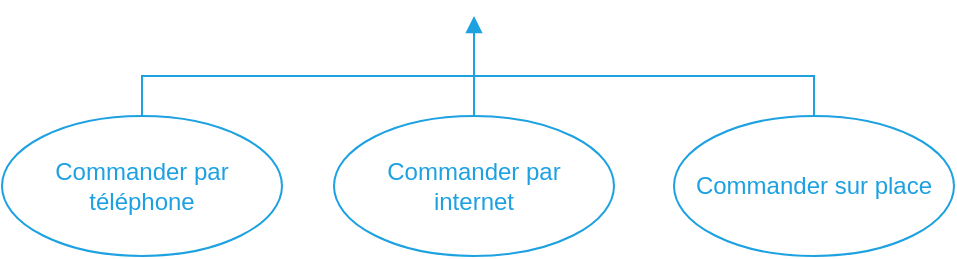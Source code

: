 <mxfile>
    <diagram id="LsrwC2w7uLTu16-7OMP1" name="Page-1">
        <mxGraphModel dx="569" dy="576" grid="1" gridSize="10" guides="1" tooltips="1" connect="1" arrows="1" fold="1" page="1" pageScale="1" pageWidth="827" pageHeight="1169" math="0" shadow="0">
            <root>
                <mxCell id="0"/>
                <mxCell id="1" parent="0"/>
                <mxCell id="2" value="&lt;font color=&quot;#1da1e1&quot;&gt;Commander par téléphone&lt;/font&gt;" style="ellipse;whiteSpace=wrap;html=1;fillColor=none;strokeColor=#1DA1E1;" vertex="1" parent="1">
                    <mxGeometry x="232" y="240" width="140" height="70" as="geometry"/>
                </mxCell>
                <mxCell id="3" value="" style="edgeStyle=orthogonalEdgeStyle;rounded=0;orthogonalLoop=1;jettySize=auto;html=1;endArrow=block;endFill=1;strokeColor=#1DA1E1;" edge="1" parent="1" source="4">
                    <mxGeometry relative="1" as="geometry">
                        <mxPoint x="468" y="190" as="targetPoint"/>
                    </mxGeometry>
                </mxCell>
                <mxCell id="4" value="&lt;font color=&quot;#1da1e1&quot;&gt;Commander par &lt;br&gt;internet&lt;/font&gt;" style="ellipse;whiteSpace=wrap;html=1;fillColor=none;strokeColor=#1DA1E1;" vertex="1" parent="1">
                    <mxGeometry x="398" y="240" width="140" height="70" as="geometry"/>
                </mxCell>
                <mxCell id="5" value="" style="edgeStyle=orthogonalEdgeStyle;rounded=0;orthogonalLoop=1;jettySize=auto;html=1;endArrow=none;endFill=0;strokeColor=#1DA1E1;" edge="1" parent="1" source="6" target="2">
                    <mxGeometry relative="1" as="geometry">
                        <mxPoint x="468" y="220" as="targetPoint"/>
                        <Array as="points">
                            <mxPoint x="638" y="220"/>
                            <mxPoint x="302" y="220"/>
                        </Array>
                    </mxGeometry>
                </mxCell>
                <mxCell id="6" value="&lt;font color=&quot;#1da1e1&quot;&gt;Commander sur place&lt;/font&gt;" style="ellipse;whiteSpace=wrap;html=1;fillColor=none;strokeColor=#1DA1E1;" vertex="1" parent="1">
                    <mxGeometry x="568" y="240" width="140" height="70" as="geometry"/>
                </mxCell>
            </root>
        </mxGraphModel>
    </diagram>
</mxfile>